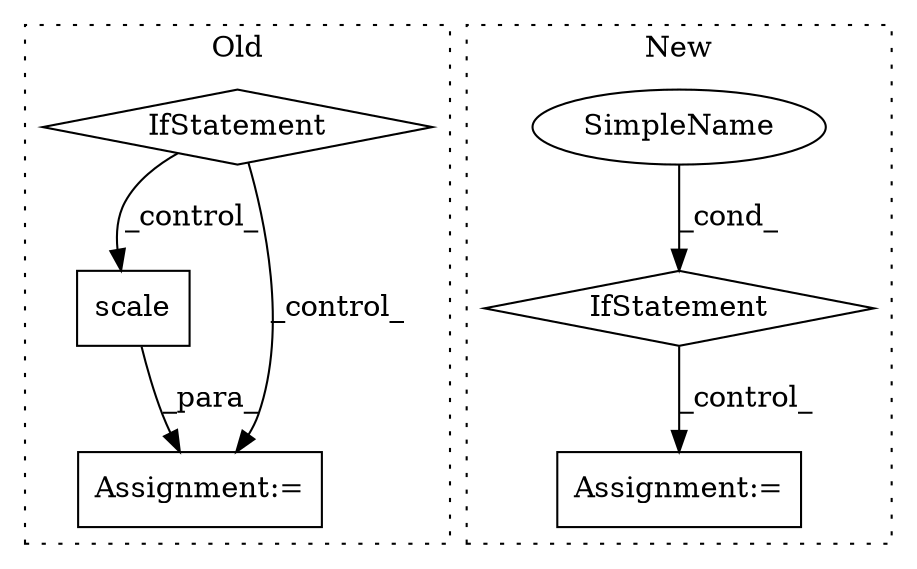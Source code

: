 digraph G {
subgraph cluster0 {
1 [label="scale" a="32" s="39242,39262" l="6,1" shape="box"];
3 [label="IfStatement" a="25" s="38992,39008" l="4,2" shape="diamond"];
6 [label="Assignment:=" a="7" s="39208" l="1" shape="box"];
label = "Old";
style="dotted";
}
subgraph cluster1 {
2 [label="IfStatement" a="25" s="4968,4990" l="4,2" shape="diamond"];
4 [label="Assignment:=" a="7" s="5274" l="1" shape="box"];
5 [label="SimpleName" a="42" s="" l="" shape="ellipse"];
label = "New";
style="dotted";
}
1 -> 6 [label="_para_"];
2 -> 4 [label="_control_"];
3 -> 6 [label="_control_"];
3 -> 1 [label="_control_"];
5 -> 2 [label="_cond_"];
}